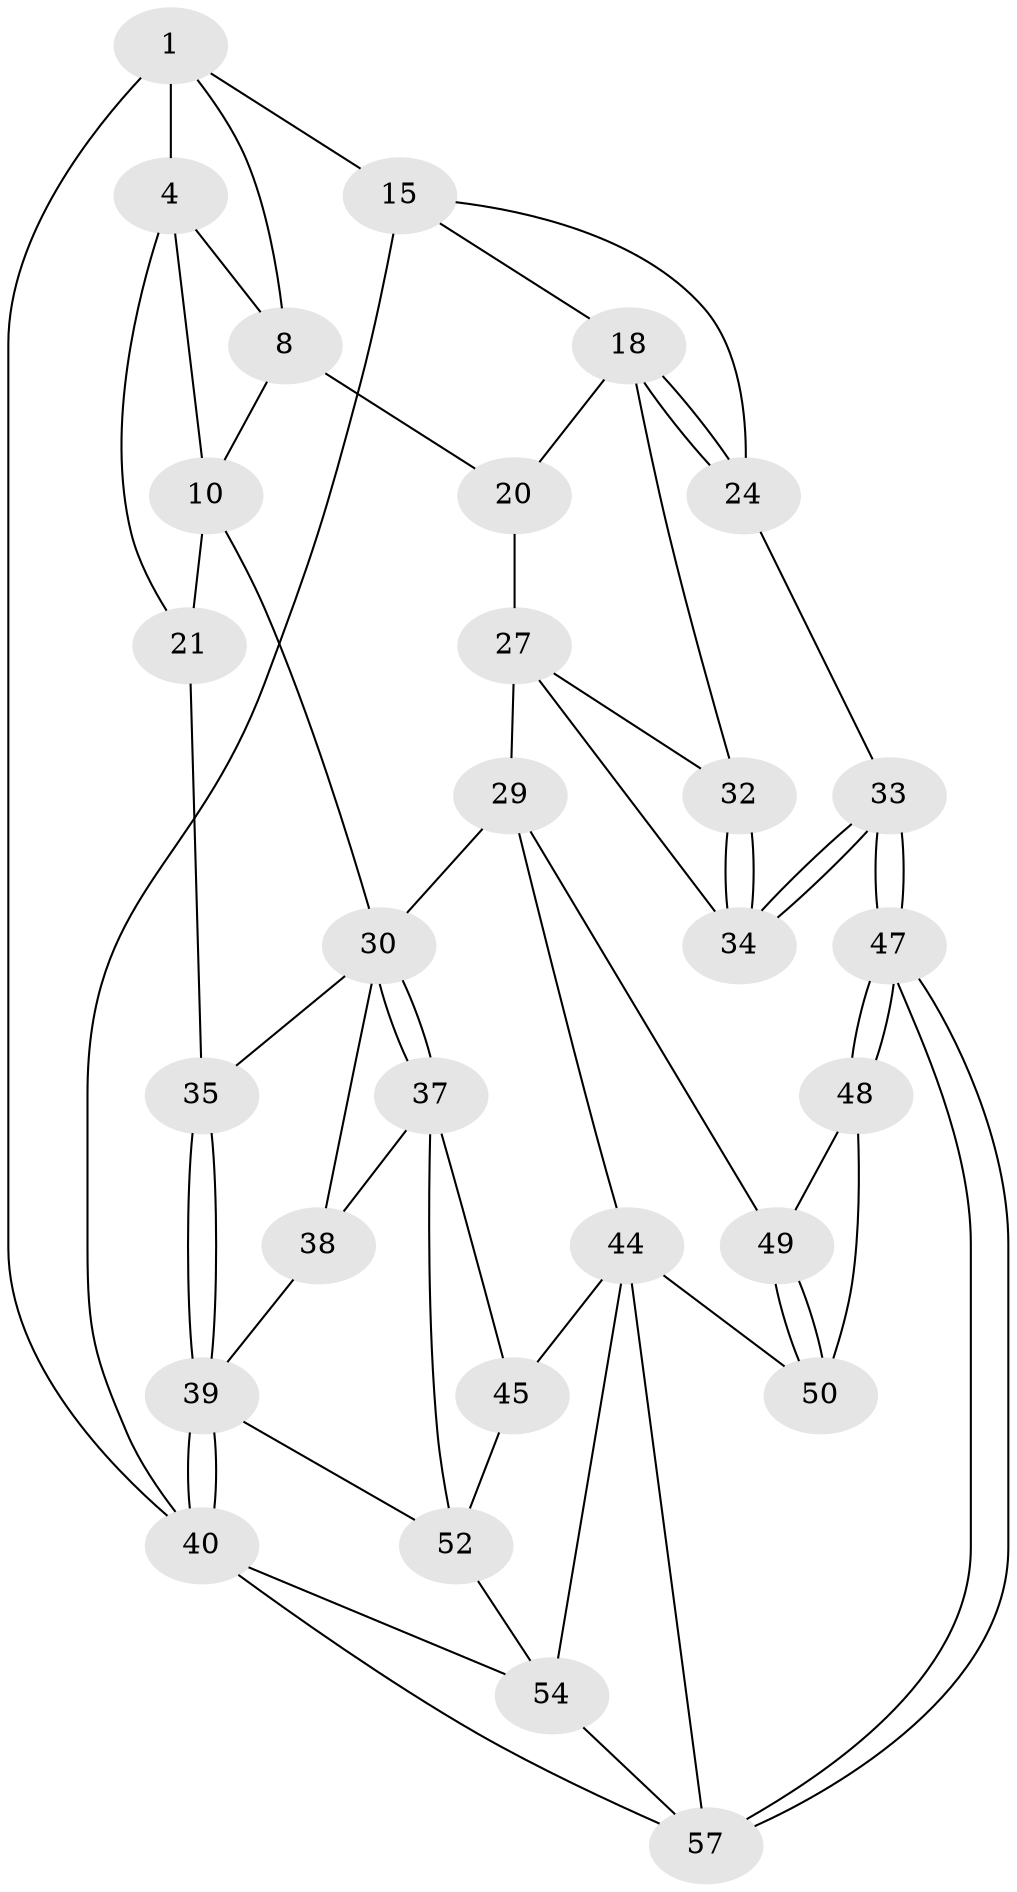 // original degree distribution, {3: 0.034482758620689655, 5: 0.5517241379310345, 6: 0.1896551724137931, 4: 0.22413793103448276}
// Generated by graph-tools (version 1.1) at 2025/28/03/15/25 16:28:02]
// undirected, 29 vertices, 63 edges
graph export_dot {
graph [start="1"]
  node [color=gray90,style=filled];
  1 [pos="+0.9483989613147226+0",super="+2+6"];
  4 [pos="+0.28426931590461624+0",super="+12+5"];
  8 [pos="+0.4702868371602175+0.2779785656306976",super="+9+14"];
  10 [pos="+0.2801075458806503+0.3334305774356202",super="+11+25"];
  15 [pos="+1+0",super="+23+16"];
  18 [pos="+0.7848849468773037+0.4179326688765067",super="+19"];
  20 [pos="+0.6025670742825748+0.39573113500081597",super="+22"];
  21 [pos="+0+0.32434453215773584",super="+26"];
  24 [pos="+0.8844003434763437+0.5242629435354099"];
  27 [pos="+0.43352989383921453+0.5379139428497836",super="+28"];
  29 [pos="+0.36321441023653506+0.6177137143452469",super="+43"];
  30 [pos="+0.28302360230336876+0.5844193330163286",super="+31"];
  32 [pos="+0.6283310301251781+0.4989257850257088"];
  33 [pos="+0.6145422300246199+0.6871455197354307"];
  34 [pos="+0.6007339318534644+0.6441777701184297"];
  35 [pos="+0+0.36926000130398956"];
  37 [pos="+0.21591184562103527+0.7105417888686125",super="+46"];
  38 [pos="+0.10812995939515371+0.606088517048617"];
  39 [pos="+0+0.7001548332561862",super="+42"];
  40 [pos="+0+1",super="+41"];
  44 [pos="+0.3282585944418959+0.75539243023946",super="+51"];
  45 [pos="+0.3271997414471286+0.755612786137229"];
  47 [pos="+0.6164202763146364+0.7276032527541745"];
  48 [pos="+0.5403910604050698+0.7281710738399153"];
  49 [pos="+0.42289093746547224+0.7012526155299468"];
  50 [pos="+0.426166036963935+0.7945698399951846"];
  52 [pos="+0.16894121334738843+0.8033875214210585",super="+56"];
  54 [pos="+0.18911383205377644+1",super="+55"];
  57 [pos="+0.6914891615496904+0.8719342668007655",super="+58"];
  1 -- 4 [weight=3];
  1 -- 40 [weight=2];
  1 -- 15 [weight=2];
  1 -- 8;
  4 -- 10;
  4 -- 21;
  4 -- 8;
  8 -- 10;
  8 -- 20 [weight=2];
  10 -- 21 [weight=2];
  10 -- 30;
  15 -- 24;
  15 -- 40;
  15 -- 18;
  18 -- 24;
  18 -- 24;
  18 -- 32;
  18 -- 20;
  20 -- 27;
  21 -- 35;
  24 -- 33;
  27 -- 32;
  27 -- 34;
  27 -- 29;
  29 -- 30;
  29 -- 49;
  29 -- 44;
  30 -- 37;
  30 -- 37;
  30 -- 38;
  30 -- 35;
  32 -- 34;
  32 -- 34;
  33 -- 34;
  33 -- 34;
  33 -- 47;
  33 -- 47;
  35 -- 39;
  35 -- 39;
  37 -- 38;
  37 -- 45;
  37 -- 52;
  38 -- 39;
  39 -- 40;
  39 -- 40;
  39 -- 52;
  40 -- 54;
  40 -- 57;
  44 -- 45;
  44 -- 57;
  44 -- 50;
  44 -- 54;
  45 -- 52;
  47 -- 48;
  47 -- 48;
  47 -- 57;
  47 -- 57;
  48 -- 49;
  48 -- 50;
  49 -- 50;
  49 -- 50;
  52 -- 54;
  54 -- 57;
}
